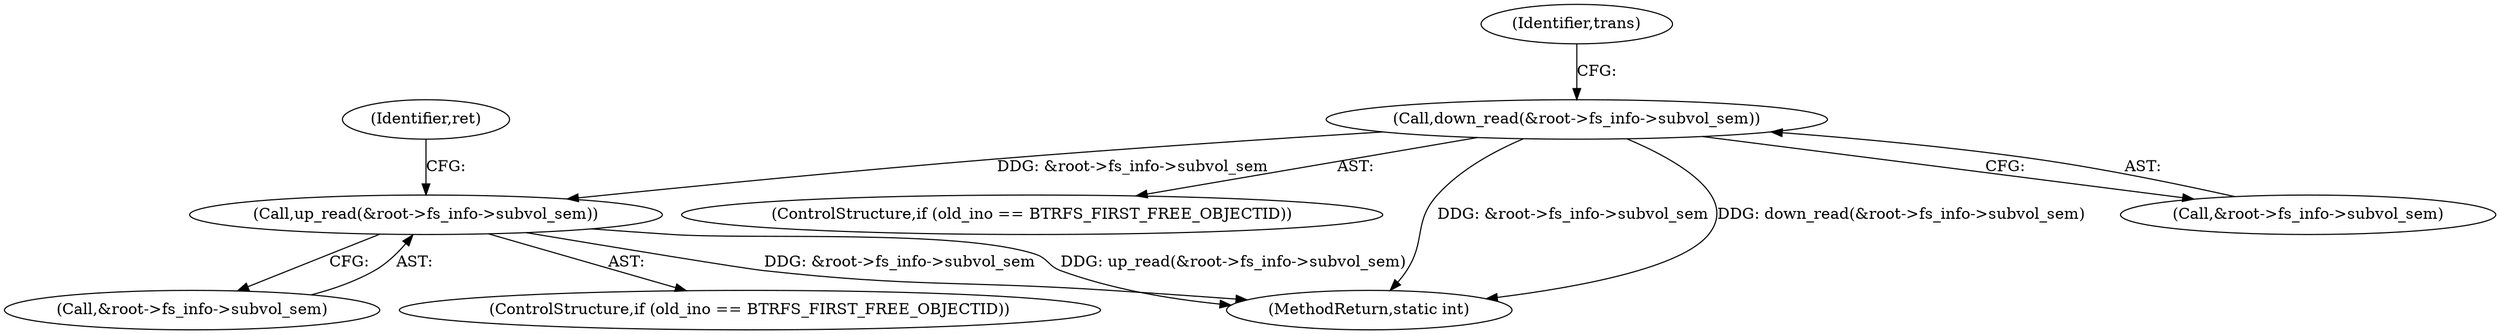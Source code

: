 digraph "0_linux_9c52057c698fb96f8f07e7a4bcf4801a092bda89_0@API" {
"1000273" [label="(Call,down_read(&root->fs_info->subvol_sem))"];
"1000631" [label="(Call,up_read(&root->fs_info->subvol_sem))"];
"1000281" [label="(Identifier,trans)"];
"1000273" [label="(Call,down_read(&root->fs_info->subvol_sem))"];
"1000632" [label="(Call,&root->fs_info->subvol_sem)"];
"1000269" [label="(ControlStructure,if (old_ino == BTRFS_FIRST_FREE_OBJECTID))"];
"1000627" [label="(ControlStructure,if (old_ino == BTRFS_FIRST_FREE_OBJECTID))"];
"1000640" [label="(MethodReturn,static int)"];
"1000639" [label="(Identifier,ret)"];
"1000631" [label="(Call,up_read(&root->fs_info->subvol_sem))"];
"1000274" [label="(Call,&root->fs_info->subvol_sem)"];
"1000273" -> "1000269"  [label="AST: "];
"1000273" -> "1000274"  [label="CFG: "];
"1000274" -> "1000273"  [label="AST: "];
"1000281" -> "1000273"  [label="CFG: "];
"1000273" -> "1000640"  [label="DDG: &root->fs_info->subvol_sem"];
"1000273" -> "1000640"  [label="DDG: down_read(&root->fs_info->subvol_sem)"];
"1000273" -> "1000631"  [label="DDG: &root->fs_info->subvol_sem"];
"1000631" -> "1000627"  [label="AST: "];
"1000631" -> "1000632"  [label="CFG: "];
"1000632" -> "1000631"  [label="AST: "];
"1000639" -> "1000631"  [label="CFG: "];
"1000631" -> "1000640"  [label="DDG: &root->fs_info->subvol_sem"];
"1000631" -> "1000640"  [label="DDG: up_read(&root->fs_info->subvol_sem)"];
}
